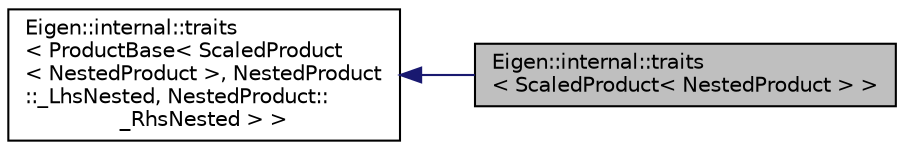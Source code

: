 digraph "Eigen::internal::traits&lt; ScaledProduct&lt; NestedProduct &gt; &gt;"
{
  edge [fontname="Helvetica",fontsize="10",labelfontname="Helvetica",labelfontsize="10"];
  node [fontname="Helvetica",fontsize="10",shape=record];
  rankdir="LR";
  Node1 [label="Eigen::internal::traits\l\< ScaledProduct\< NestedProduct \> \>",height=0.2,width=0.4,color="black", fillcolor="grey75", style="filled" fontcolor="black"];
  Node2 -> Node1 [dir="back",color="midnightblue",fontsize="10",style="solid",fontname="Helvetica"];
  Node2 [label="Eigen::internal::traits\l\< ProductBase\< ScaledProduct\l\< NestedProduct \>, NestedProduct\l::_LhsNested, NestedProduct::\l_RhsNested \> \>",height=0.2,width=0.4,color="black", fillcolor="white", style="filled",URL="$structEigen_1_1internal_1_1traits.html"];
}
